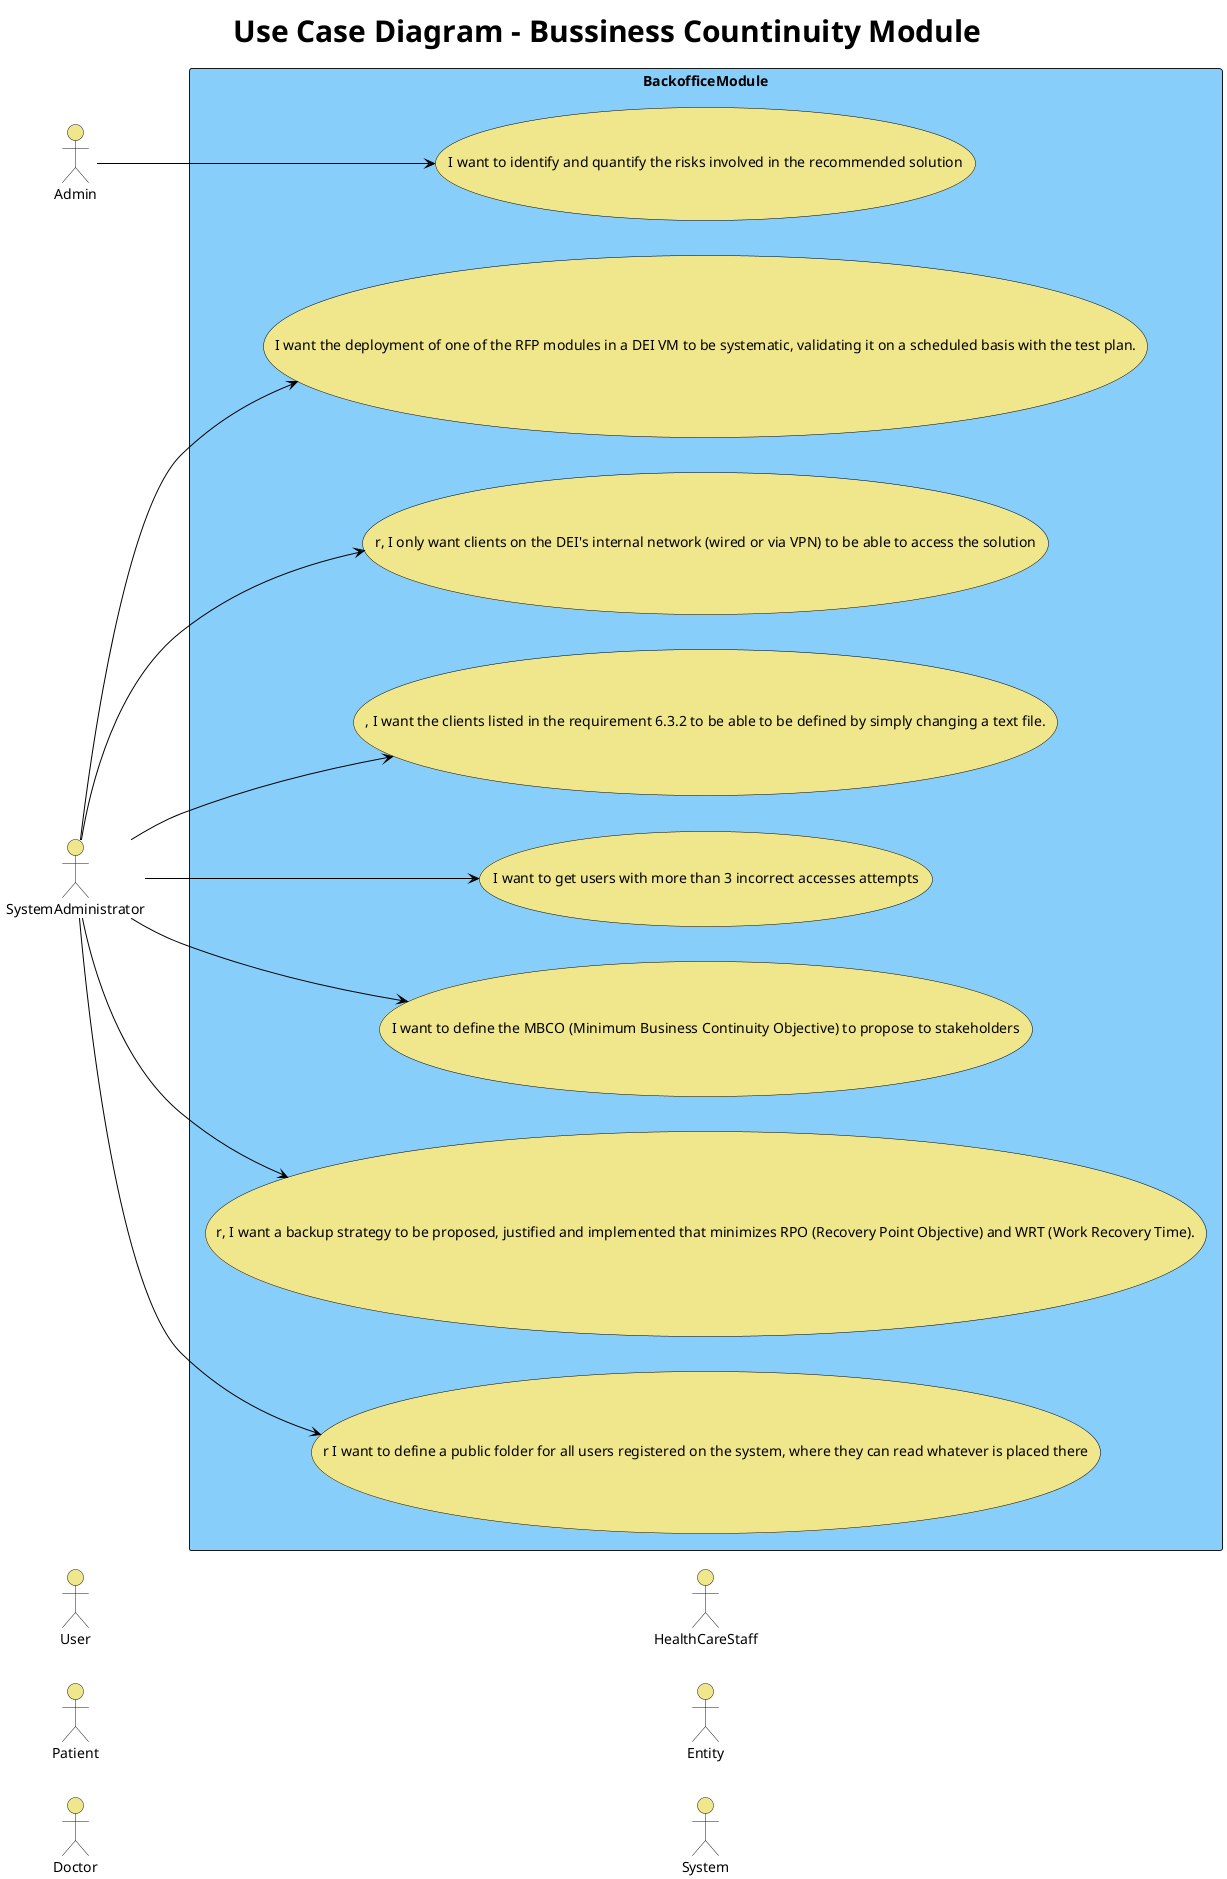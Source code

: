 ﻿@startuml
title Use Case Diagram - Bussiness Countinuity Module

left to right direction

actor Admin #F0E68C
actor User #F0E68C
actor Patient #F0E68C
actor Doctor #F0E68C
actor HealthCareStaff #F0E68C
actor SystemAdministrator #F0E68C
actor Entity #F0E68C
actor System #F0E68C

skinparam usecase {
    BackgroundColor LightBlue
    ArrowColor Black
    BorderColor Black
    FontColor Black
    FontSize 14
}

skinparam title {
    FontSize 30
}

rectangle BackofficeModule #87CEFA {
   
    usecase "I want the deployment of one of the RFP modules in a DEI VM to be systematic, validating it on a scheduled basis with the test plan." as UC32 #F0E68C
    SystemAdministrator --> UC32

    usecase "r, I only want clients on the DEI's internal network (wired or via VPN) to be able to access the solution" as UC33 #F0E68C
    SystemAdministrator --> UC33

    usecase ", I want the clients listed in the requirement 6.3.2 to be able to be defined by simply changing a text file." as UC34 #F0E68C
    SystemAdministrator --> UC34

    usecase "I want to identify and quantify the risks involved in the recommended solution" as UC35 #F0E68C
    Admin --> UC35

    usecase "I want to define the MBCO (Minimum Business Continuity Objective) to propose to stakeholders" as UC36 #F0E68C
    SystemAdministrator --> UC36

    usecase "r, I want a backup strategy to be proposed, justified and implemented that minimizes RPO (Recovery Point Objective) and WRT (Work Recovery Time)." as UC37 #F0E68C
    SystemAdministrator --> UC37

    usecase "r I want to define a public folder for all users registered on the system, where they can read whatever is placed there" as UC38 #F0E68C
    SystemAdministrator --> UC38

    usecase "I want to get users with more than 3 incorrect accesses attempts" as UC39 #F0E68C
    SystemAdministrator --> UC39

}

@enduml
